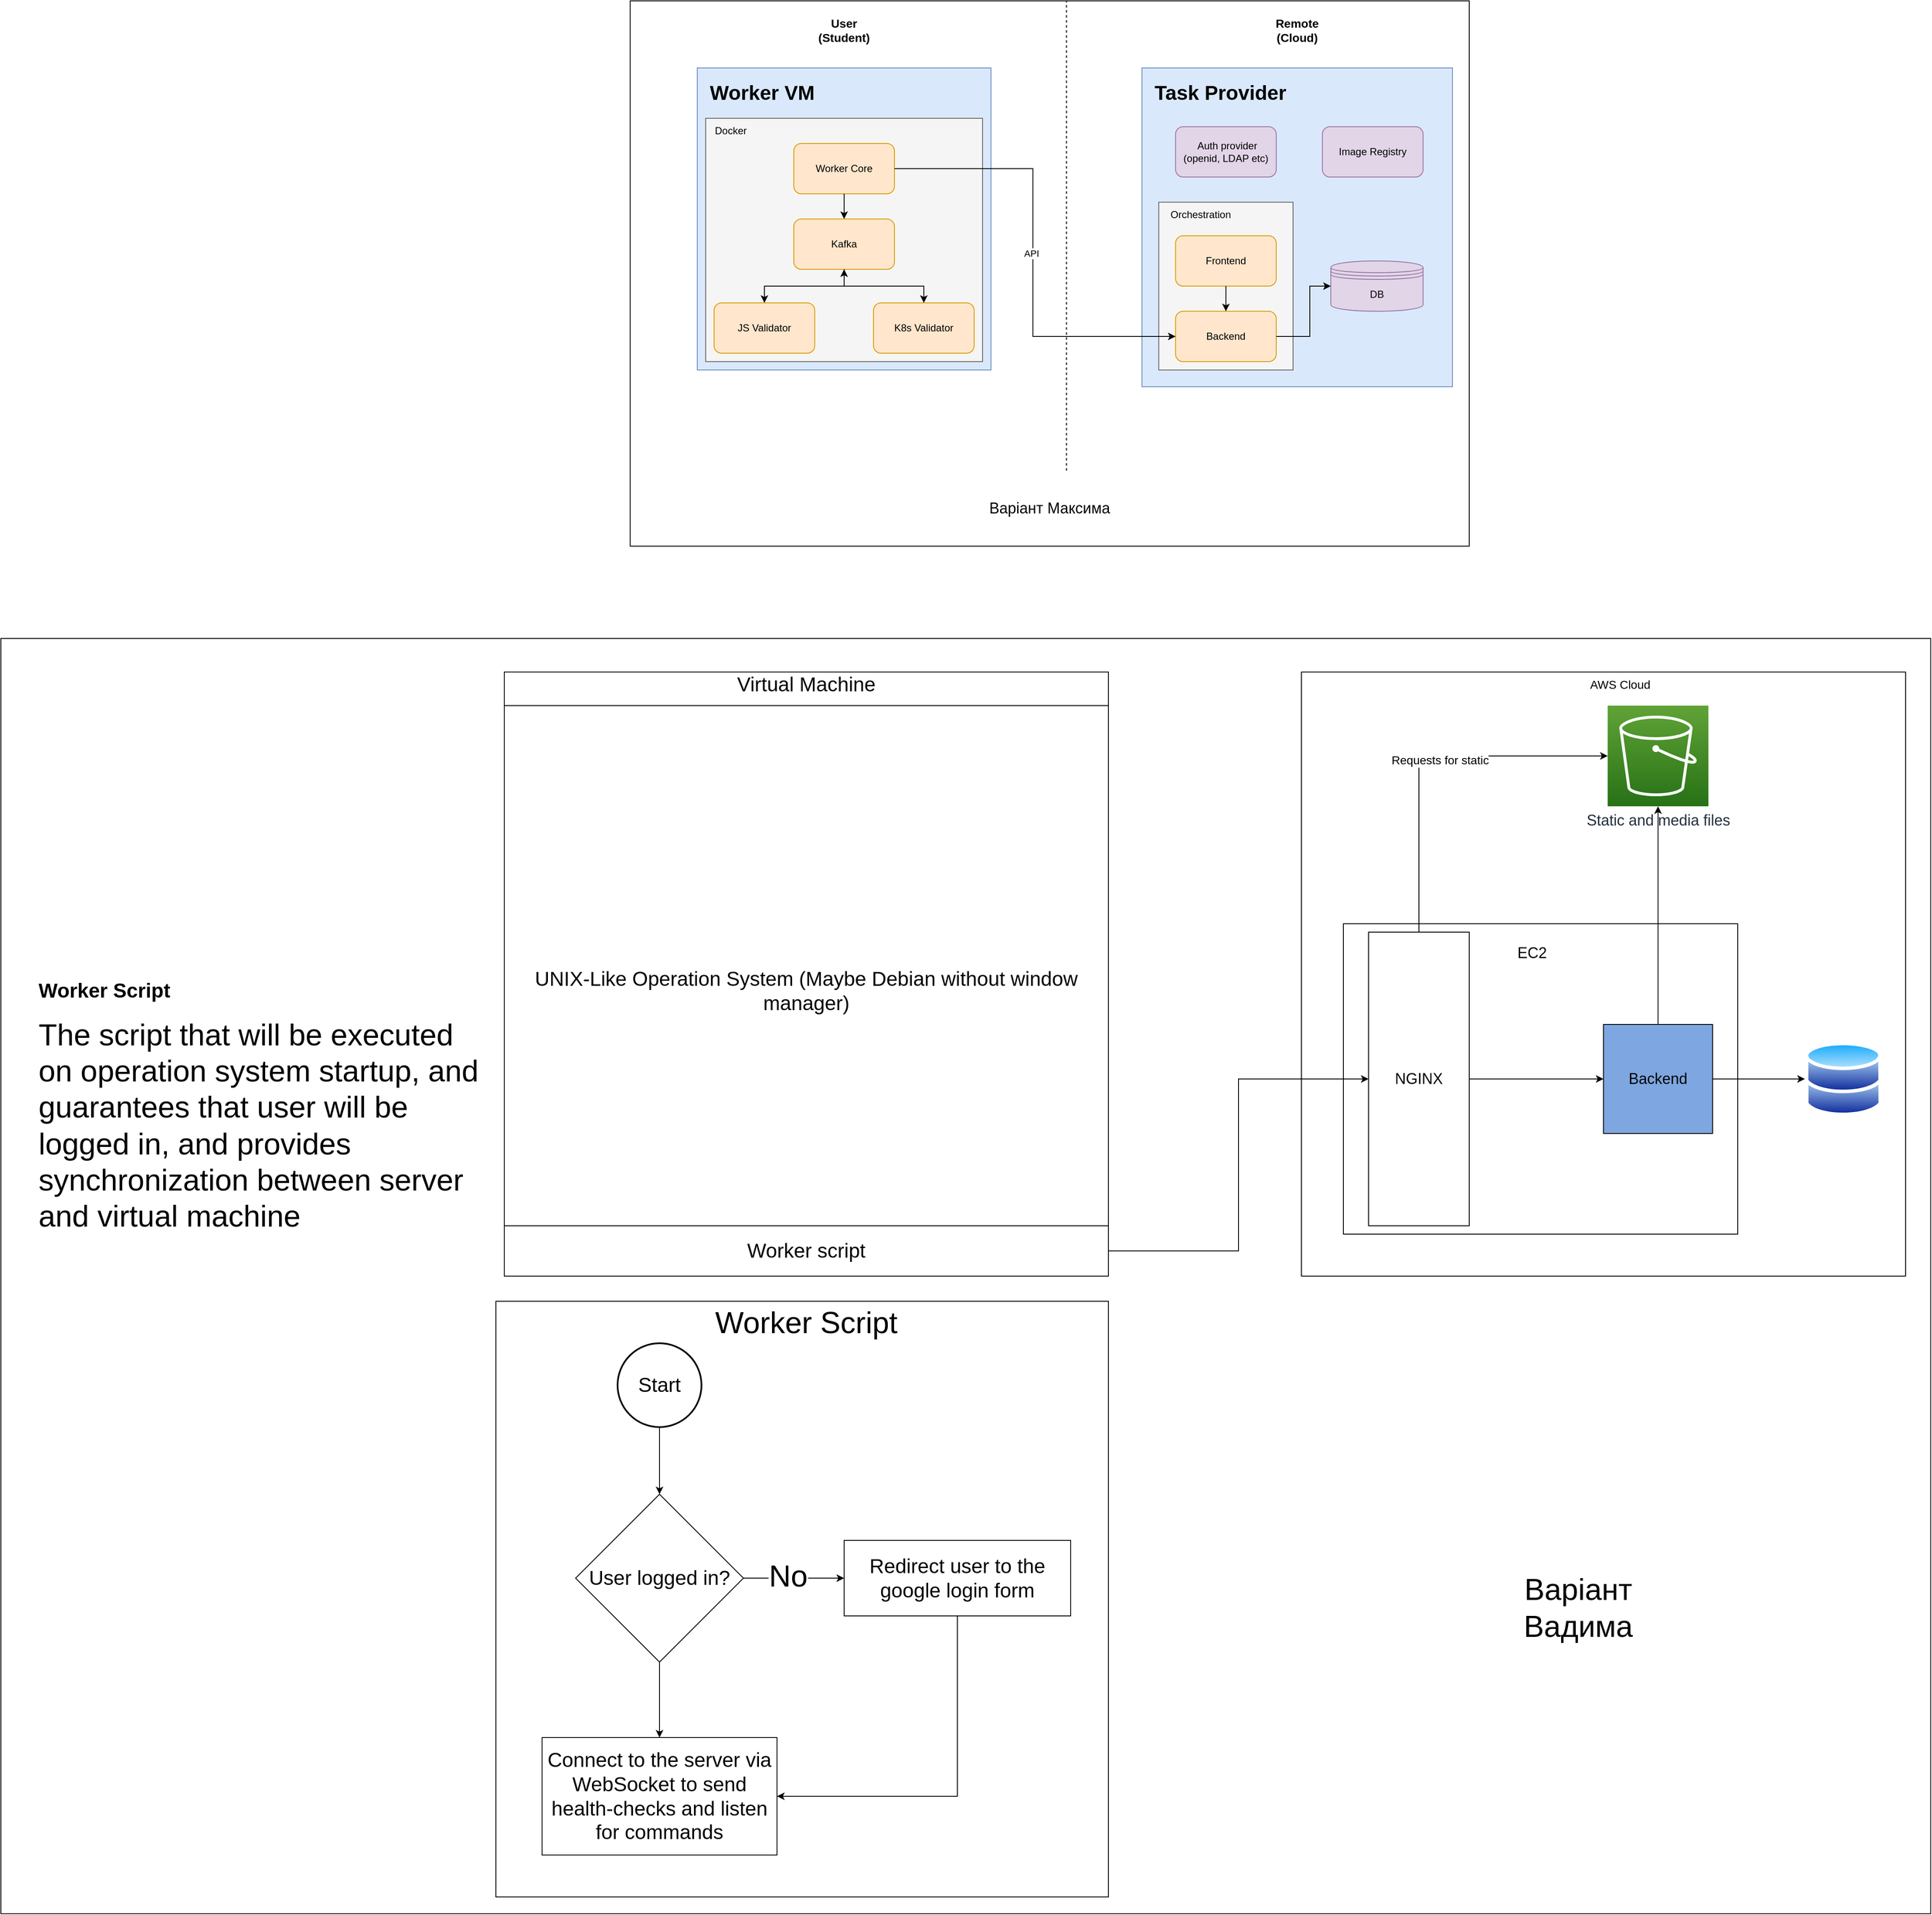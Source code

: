 <mxfile version="21.7.2" type="github">
  <diagram name="Page-1" id="TCFlb0Z1mi6UPEvj-5_t">
    <mxGraphModel dx="4707" dy="1850" grid="1" gridSize="10" guides="1" tooltips="1" connect="1" arrows="1" fold="1" page="1" pageScale="1" pageWidth="850" pageHeight="1100" math="0" shadow="0">
      <root>
        <mxCell id="0" />
        <mxCell id="1" parent="0" />
        <mxCell id="YYf3SweBKbypNQHZ10TC-45" value="" style="rounded=0;whiteSpace=wrap;html=1;" vertex="1" parent="1">
          <mxGeometry x="-750" y="760" width="2300" height="1520" as="geometry" />
        </mxCell>
        <mxCell id="YYf3SweBKbypNQHZ10TC-42" value="" style="rounded=0;whiteSpace=wrap;html=1;" vertex="1" parent="1">
          <mxGeometry x="-160" y="1550" width="730" height="710" as="geometry" />
        </mxCell>
        <mxCell id="YYf3SweBKbypNQHZ10TC-23" value="" style="whiteSpace=wrap;html=1;aspect=fixed;fillColor=none;" vertex="1" parent="1">
          <mxGeometry x="800" y="800" width="720" height="720" as="geometry" />
        </mxCell>
        <mxCell id="YYf3SweBKbypNQHZ10TC-6" value="" style="rounded=0;whiteSpace=wrap;html=1;" vertex="1" parent="1">
          <mxGeometry x="850" y="1100" width="470" height="370" as="geometry" />
        </mxCell>
        <mxCell id="YYf3SweBKbypNQHZ10TC-2" value="" style="rounded=0;whiteSpace=wrap;html=1;" vertex="1" parent="1">
          <mxGeometry width="1000" height="650" as="geometry" />
        </mxCell>
        <mxCell id="XsSXVbV6uCLgdwSrOo79-2" value="" style="rounded=0;whiteSpace=wrap;html=1;fillColor=#dae8fc;strokeColor=#6c8ebf;" parent="1" vertex="1">
          <mxGeometry x="80" y="80" width="350" height="360" as="geometry" />
        </mxCell>
        <mxCell id="XsSXVbV6uCLgdwSrOo79-5" value="&lt;h1&gt;Worker VM&lt;/h1&gt;" style="text;html=1;strokeColor=none;fillColor=none;spacing=5;spacingTop=-20;whiteSpace=wrap;overflow=hidden;rounded=0;" parent="1" vertex="1">
          <mxGeometry x="90" y="90" width="160" height="40" as="geometry" />
        </mxCell>
        <mxCell id="XsSXVbV6uCLgdwSrOo79-13" value="" style="rounded=0;whiteSpace=wrap;html=1;fillColor=#dae8fc;strokeColor=#6c8ebf;" parent="1" vertex="1">
          <mxGeometry x="610" y="80" width="370" height="380" as="geometry" />
        </mxCell>
        <mxCell id="XsSXVbV6uCLgdwSrOo79-14" value="&lt;h1&gt;Task Provider&lt;/h1&gt;" style="text;html=1;strokeColor=none;fillColor=none;spacing=5;spacingTop=-20;whiteSpace=wrap;overflow=hidden;rounded=0;" parent="1" vertex="1">
          <mxGeometry x="620" y="90" width="350" height="40" as="geometry" />
        </mxCell>
        <mxCell id="XsSXVbV6uCLgdwSrOo79-15" value="" style="endArrow=none;dashed=1;html=1;rounded=0;" parent="1" edge="1">
          <mxGeometry width="50" height="50" relative="1" as="geometry">
            <mxPoint x="520" y="560" as="sourcePoint" />
            <mxPoint x="520" as="targetPoint" />
          </mxGeometry>
        </mxCell>
        <mxCell id="XsSXVbV6uCLgdwSrOo79-17" value="&amp;nbsp;Auth provider&lt;br&gt;(openid,&amp;nbsp;LDAP etc)" style="rounded=1;whiteSpace=wrap;html=1;fillColor=#e1d5e7;strokeColor=#9673a6;" parent="1" vertex="1">
          <mxGeometry x="650" y="150" width="120" height="60" as="geometry" />
        </mxCell>
        <mxCell id="XsSXVbV6uCLgdwSrOo79-18" value="" style="group;fillColor=#f5f5f5;fontColor=#333333;strokeColor=#666666;" parent="1" vertex="1" connectable="0">
          <mxGeometry x="90" y="140" width="330" height="290" as="geometry" />
        </mxCell>
        <mxCell id="XsSXVbV6uCLgdwSrOo79-1" value="" style="rounded=0;whiteSpace=wrap;html=1;fillColor=#f5f5f5;strokeColor=#666666;fontColor=#333333;" parent="XsSXVbV6uCLgdwSrOo79-18" vertex="1">
          <mxGeometry width="330" height="290" as="geometry" />
        </mxCell>
        <mxCell id="XsSXVbV6uCLgdwSrOo79-3" value="Worker Core" style="rounded=1;whiteSpace=wrap;html=1;fillColor=#ffe6cc;strokeColor=#d79b00;" parent="XsSXVbV6uCLgdwSrOo79-18" vertex="1">
          <mxGeometry x="105" y="30" width="120" height="60" as="geometry" />
        </mxCell>
        <mxCell id="XsSXVbV6uCLgdwSrOo79-6" value="Docker" style="text;html=1;strokeColor=none;fillColor=none;align=center;verticalAlign=middle;whiteSpace=wrap;rounded=0;" parent="XsSXVbV6uCLgdwSrOo79-18" vertex="1">
          <mxGeometry width="60" height="30" as="geometry" />
        </mxCell>
        <mxCell id="XsSXVbV6uCLgdwSrOo79-7" value="JS Validator" style="rounded=1;whiteSpace=wrap;html=1;fillColor=#ffe6cc;strokeColor=#d79b00;" parent="XsSXVbV6uCLgdwSrOo79-18" vertex="1">
          <mxGeometry x="10" y="220" width="120" height="60" as="geometry" />
        </mxCell>
        <mxCell id="XsSXVbV6uCLgdwSrOo79-8" value="K8s Validator" style="rounded=1;whiteSpace=wrap;html=1;fillColor=#ffe6cc;strokeColor=#d79b00;" parent="XsSXVbV6uCLgdwSrOo79-18" vertex="1">
          <mxGeometry x="200" y="220" width="120" height="60" as="geometry" />
        </mxCell>
        <mxCell id="XsSXVbV6uCLgdwSrOo79-9" value="Kafka" style="rounded=1;whiteSpace=wrap;html=1;fillColor=#ffe6cc;strokeColor=#d79b00;" parent="XsSXVbV6uCLgdwSrOo79-18" vertex="1">
          <mxGeometry x="105" y="120" width="120" height="60" as="geometry" />
        </mxCell>
        <mxCell id="XsSXVbV6uCLgdwSrOo79-10" style="edgeStyle=orthogonalEdgeStyle;rounded=0;orthogonalLoop=1;jettySize=auto;html=1;exitX=0.5;exitY=1;exitDx=0;exitDy=0;entryX=0.5;entryY=0;entryDx=0;entryDy=0;" parent="XsSXVbV6uCLgdwSrOo79-18" source="XsSXVbV6uCLgdwSrOo79-3" target="XsSXVbV6uCLgdwSrOo79-9" edge="1">
          <mxGeometry relative="1" as="geometry" />
        </mxCell>
        <mxCell id="XsSXVbV6uCLgdwSrOo79-11" style="edgeStyle=orthogonalEdgeStyle;rounded=0;orthogonalLoop=1;jettySize=auto;html=1;exitX=0.5;exitY=1;exitDx=0;exitDy=0;" parent="XsSXVbV6uCLgdwSrOo79-18" source="XsSXVbV6uCLgdwSrOo79-9" target="XsSXVbV6uCLgdwSrOo79-8" edge="1">
          <mxGeometry relative="1" as="geometry" />
        </mxCell>
        <mxCell id="XsSXVbV6uCLgdwSrOo79-12" style="edgeStyle=orthogonalEdgeStyle;rounded=0;orthogonalLoop=1;jettySize=auto;html=1;exitX=0.5;exitY=1;exitDx=0;exitDy=0;startArrow=classic;startFill=1;" parent="XsSXVbV6uCLgdwSrOo79-18" source="XsSXVbV6uCLgdwSrOo79-9" target="XsSXVbV6uCLgdwSrOo79-7" edge="1">
          <mxGeometry relative="1" as="geometry" />
        </mxCell>
        <mxCell id="XsSXVbV6uCLgdwSrOo79-21" value="DB" style="shape=datastore;whiteSpace=wrap;html=1;fillColor=#e1d5e7;strokeColor=#9673a6;" parent="1" vertex="1">
          <mxGeometry x="835" y="310" width="110" height="60" as="geometry" />
        </mxCell>
        <mxCell id="XsSXVbV6uCLgdwSrOo79-36" value="" style="group;fillColor=#f5f5f5;fontColor=#333333;strokeColor=#666666;" parent="1" vertex="1" connectable="0">
          <mxGeometry x="630" y="240" width="160" height="200" as="geometry" />
        </mxCell>
        <mxCell id="XsSXVbV6uCLgdwSrOo79-23" value="" style="rounded=0;whiteSpace=wrap;html=1;fillColor=#f5f5f5;strokeColor=#666666;fontColor=#333333;" parent="XsSXVbV6uCLgdwSrOo79-36" vertex="1">
          <mxGeometry width="160" height="200" as="geometry" />
        </mxCell>
        <mxCell id="XsSXVbV6uCLgdwSrOo79-24" value="Frontend" style="rounded=1;whiteSpace=wrap;html=1;fillColor=#ffe6cc;strokeColor=#d79b00;" parent="XsSXVbV6uCLgdwSrOo79-36" vertex="1">
          <mxGeometry x="20" y="40" width="120" height="60" as="geometry" />
        </mxCell>
        <mxCell id="XsSXVbV6uCLgdwSrOo79-25" value="Orchestration" style="text;html=1;strokeColor=none;fillColor=none;align=center;verticalAlign=middle;whiteSpace=wrap;rounded=0;" parent="XsSXVbV6uCLgdwSrOo79-36" vertex="1">
          <mxGeometry width="100" height="30" as="geometry" />
        </mxCell>
        <mxCell id="XsSXVbV6uCLgdwSrOo79-32" value="Backend" style="rounded=1;whiteSpace=wrap;html=1;fillColor=#ffe6cc;strokeColor=#d79b00;" parent="XsSXVbV6uCLgdwSrOo79-36" vertex="1">
          <mxGeometry x="20" y="130" width="120" height="60" as="geometry" />
        </mxCell>
        <mxCell id="XsSXVbV6uCLgdwSrOo79-33" style="edgeStyle=orthogonalEdgeStyle;rounded=0;orthogonalLoop=1;jettySize=auto;html=1;entryX=0.5;entryY=0;entryDx=0;entryDy=0;" parent="XsSXVbV6uCLgdwSrOo79-36" source="XsSXVbV6uCLgdwSrOo79-24" target="XsSXVbV6uCLgdwSrOo79-32" edge="1">
          <mxGeometry relative="1" as="geometry" />
        </mxCell>
        <mxCell id="XsSXVbV6uCLgdwSrOo79-37" value="Image Registry" style="rounded=1;whiteSpace=wrap;html=1;fillColor=#e1d5e7;strokeColor=#9673a6;" parent="1" vertex="1">
          <mxGeometry x="825" y="150" width="120" height="60" as="geometry" />
        </mxCell>
        <mxCell id="XsSXVbV6uCLgdwSrOo79-38" style="edgeStyle=orthogonalEdgeStyle;rounded=0;orthogonalLoop=1;jettySize=auto;html=1;exitX=0.5;exitY=1;exitDx=0;exitDy=0;" parent="1" source="XsSXVbV6uCLgdwSrOo79-13" target="XsSXVbV6uCLgdwSrOo79-13" edge="1">
          <mxGeometry relative="1" as="geometry" />
        </mxCell>
        <mxCell id="XsSXVbV6uCLgdwSrOo79-39" style="edgeStyle=orthogonalEdgeStyle;rounded=0;orthogonalLoop=1;jettySize=auto;html=1;exitX=1;exitY=0.5;exitDx=0;exitDy=0;" parent="1" source="XsSXVbV6uCLgdwSrOo79-32" target="XsSXVbV6uCLgdwSrOo79-21" edge="1">
          <mxGeometry relative="1" as="geometry">
            <Array as="points">
              <mxPoint x="810" y="400" />
              <mxPoint x="810" y="340" />
            </Array>
          </mxGeometry>
        </mxCell>
        <mxCell id="XsSXVbV6uCLgdwSrOo79-40" value="&lt;font style=&quot;font-size: 14px;&quot;&gt;&lt;b&gt;User&lt;br&gt;(Student)&lt;/b&gt;&lt;/font&gt;" style="text;html=1;strokeColor=none;fillColor=none;align=center;verticalAlign=middle;whiteSpace=wrap;rounded=0;" parent="1" vertex="1">
          <mxGeometry x="225" y="20" width="60" height="30" as="geometry" />
        </mxCell>
        <mxCell id="XsSXVbV6uCLgdwSrOo79-41" value="&lt;font style=&quot;font-size: 14px;&quot;&gt;&lt;b&gt;Remote (Cloud)&lt;/b&gt;&lt;/font&gt;" style="text;html=1;strokeColor=none;fillColor=none;align=center;verticalAlign=middle;whiteSpace=wrap;rounded=0;" parent="1" vertex="1">
          <mxGeometry x="765" y="20" width="60" height="30" as="geometry" />
        </mxCell>
        <mxCell id="XsSXVbV6uCLgdwSrOo79-42" style="edgeStyle=orthogonalEdgeStyle;rounded=0;orthogonalLoop=1;jettySize=auto;html=1;exitX=1;exitY=0.5;exitDx=0;exitDy=0;entryX=0;entryY=0.5;entryDx=0;entryDy=0;" parent="1" source="XsSXVbV6uCLgdwSrOo79-3" target="XsSXVbV6uCLgdwSrOo79-32" edge="1">
          <mxGeometry relative="1" as="geometry">
            <Array as="points">
              <mxPoint x="480" y="200" />
              <mxPoint x="480" y="400" />
            </Array>
          </mxGeometry>
        </mxCell>
        <mxCell id="XsSXVbV6uCLgdwSrOo79-43" value="API" style="edgeLabel;html=1;align=center;verticalAlign=middle;resizable=0;points=[];" parent="XsSXVbV6uCLgdwSrOo79-42" vertex="1" connectable="0">
          <mxGeometry x="-0.005" y="-2" relative="1" as="geometry">
            <mxPoint as="offset" />
          </mxGeometry>
        </mxCell>
        <mxCell id="YYf3SweBKbypNQHZ10TC-3" value="&lt;font style=&quot;font-size: 18px;&quot;&gt;Варіант Максима&lt;/font&gt;" style="text;html=1;strokeColor=none;fillColor=none;align=center;verticalAlign=middle;whiteSpace=wrap;rounded=0;" vertex="1" parent="1">
          <mxGeometry x="415" y="590" width="170" height="30" as="geometry" />
        </mxCell>
        <mxCell id="YYf3SweBKbypNQHZ10TC-16" style="edgeStyle=orthogonalEdgeStyle;rounded=0;orthogonalLoop=1;jettySize=auto;html=1;exitX=1;exitY=0.5;exitDx=0;exitDy=0;entryX=0;entryY=0.5;entryDx=0;entryDy=0;" edge="1" parent="1" source="YYf3SweBKbypNQHZ10TC-4" target="YYf3SweBKbypNQHZ10TC-14">
          <mxGeometry relative="1" as="geometry" />
        </mxCell>
        <mxCell id="YYf3SweBKbypNQHZ10TC-22" style="edgeStyle=orthogonalEdgeStyle;rounded=0;orthogonalLoop=1;jettySize=auto;html=1;exitX=0.5;exitY=0;exitDx=0;exitDy=0;entryX=0.5;entryY=1;entryDx=0;entryDy=0;entryPerimeter=0;" edge="1" parent="1" source="YYf3SweBKbypNQHZ10TC-4" target="YYf3SweBKbypNQHZ10TC-18">
          <mxGeometry relative="1" as="geometry" />
        </mxCell>
        <mxCell id="YYf3SweBKbypNQHZ10TC-4" value="&lt;font style=&quot;font-size: 18px;&quot;&gt;Backend&lt;/font&gt;" style="whiteSpace=wrap;html=1;aspect=fixed;fillColor=#7EA6E0;" vertex="1" parent="1">
          <mxGeometry x="1160" y="1220" width="130" height="130" as="geometry" />
        </mxCell>
        <mxCell id="YYf3SweBKbypNQHZ10TC-7" value="&lt;font style=&quot;font-size: 18px;&quot;&gt;EC2&lt;/font&gt;" style="text;html=1;strokeColor=none;fillColor=none;align=center;verticalAlign=middle;whiteSpace=wrap;rounded=0;" vertex="1" parent="1">
          <mxGeometry x="1045" y="1120" width="60" height="30" as="geometry" />
        </mxCell>
        <mxCell id="YYf3SweBKbypNQHZ10TC-17" style="edgeStyle=orthogonalEdgeStyle;rounded=0;orthogonalLoop=1;jettySize=auto;html=1;exitX=1;exitY=0.5;exitDx=0;exitDy=0;entryX=0;entryY=0.5;entryDx=0;entryDy=0;" edge="1" parent="1" source="YYf3SweBKbypNQHZ10TC-8" target="YYf3SweBKbypNQHZ10TC-4">
          <mxGeometry relative="1" as="geometry" />
        </mxCell>
        <mxCell id="YYf3SweBKbypNQHZ10TC-20" style="edgeStyle=orthogonalEdgeStyle;rounded=0;orthogonalLoop=1;jettySize=auto;html=1;exitX=0.5;exitY=0;exitDx=0;exitDy=0;entryX=0;entryY=0.5;entryDx=0;entryDy=0;entryPerimeter=0;" edge="1" parent="1" source="YYf3SweBKbypNQHZ10TC-8" target="YYf3SweBKbypNQHZ10TC-18">
          <mxGeometry relative="1" as="geometry" />
        </mxCell>
        <mxCell id="YYf3SweBKbypNQHZ10TC-21" value="&lt;font style=&quot;font-size: 14px;&quot;&gt;Requests for static&lt;/font&gt;" style="edgeLabel;html=1;align=center;verticalAlign=middle;resizable=0;points=[];" vertex="1" connectable="0" parent="YYf3SweBKbypNQHZ10TC-20">
          <mxGeometry x="0.081" y="-5" relative="1" as="geometry">
            <mxPoint as="offset" />
          </mxGeometry>
        </mxCell>
        <mxCell id="YYf3SweBKbypNQHZ10TC-8" value="&lt;font style=&quot;font-size: 18px;&quot;&gt;NGINX&lt;/font&gt;" style="rounded=0;whiteSpace=wrap;html=1;" vertex="1" parent="1">
          <mxGeometry x="880" y="1110" width="120" height="350" as="geometry" />
        </mxCell>
        <mxCell id="YYf3SweBKbypNQHZ10TC-14" value="" style="image;aspect=fixed;perimeter=ellipsePerimeter;html=1;align=center;shadow=0;dashed=0;spacingTop=3;image=img/lib/active_directory/databases.svg;" vertex="1" parent="1">
          <mxGeometry x="1400" y="1240" width="91.84" height="90" as="geometry" />
        </mxCell>
        <mxCell id="YYf3SweBKbypNQHZ10TC-18" value="&lt;font style=&quot;font-size: 18px;&quot;&gt;Static and media files&lt;/font&gt;" style="sketch=0;points=[[0,0,0],[0.25,0,0],[0.5,0,0],[0.75,0,0],[1,0,0],[0,1,0],[0.25,1,0],[0.5,1,0],[0.75,1,0],[1,1,0],[0,0.25,0],[0,0.5,0],[0,0.75,0],[1,0.25,0],[1,0.5,0],[1,0.75,0]];outlineConnect=0;fontColor=#232F3E;gradientColor=#60A337;gradientDirection=north;fillColor=#277116;strokeColor=#ffffff;dashed=0;verticalLabelPosition=bottom;verticalAlign=top;align=center;html=1;fontSize=12;fontStyle=0;aspect=fixed;shape=mxgraph.aws4.resourceIcon;resIcon=mxgraph.aws4.s3;" vertex="1" parent="1">
          <mxGeometry x="1165" y="840" width="120" height="120" as="geometry" />
        </mxCell>
        <mxCell id="YYf3SweBKbypNQHZ10TC-24" value="&lt;font style=&quot;font-size: 14px;&quot;&gt;AWS Cloud&lt;br&gt;&lt;/font&gt;" style="text;html=1;strokeColor=none;fillColor=none;align=center;verticalAlign=middle;whiteSpace=wrap;rounded=0;" vertex="1" parent="1">
          <mxGeometry x="1130" y="800" width="100" height="30" as="geometry" />
        </mxCell>
        <mxCell id="YYf3SweBKbypNQHZ10TC-25" value="" style="whiteSpace=wrap;html=1;aspect=fixed;fillColor=none;" vertex="1" parent="1">
          <mxGeometry x="-150" y="800" width="720" height="720" as="geometry" />
        </mxCell>
        <mxCell id="YYf3SweBKbypNQHZ10TC-26" value="&lt;font style=&quot;font-size: 24px;&quot;&gt;Virtual Machine&lt;/font&gt;" style="text;html=1;strokeColor=none;fillColor=none;align=center;verticalAlign=middle;whiteSpace=wrap;rounded=0;" vertex="1" parent="1">
          <mxGeometry x="115" y="800" width="190" height="30" as="geometry" />
        </mxCell>
        <mxCell id="YYf3SweBKbypNQHZ10TC-27" value="&lt;font style=&quot;font-size: 24px;&quot;&gt;UNIX-Like Operation System (Maybe Debian without window manager)&lt;/font&gt;" style="rounded=0;whiteSpace=wrap;html=1;" vertex="1" parent="1">
          <mxGeometry x="-150" y="840" width="720" height="680" as="geometry" />
        </mxCell>
        <mxCell id="YYf3SweBKbypNQHZ10TC-30" style="edgeStyle=orthogonalEdgeStyle;rounded=0;orthogonalLoop=1;jettySize=auto;html=1;exitX=1;exitY=0.5;exitDx=0;exitDy=0;" edge="1" parent="1" source="YYf3SweBKbypNQHZ10TC-29" target="YYf3SweBKbypNQHZ10TC-8">
          <mxGeometry relative="1" as="geometry" />
        </mxCell>
        <mxCell id="YYf3SweBKbypNQHZ10TC-29" value="&lt;font style=&quot;font-size: 24px;&quot;&gt;Worker script&lt;/font&gt;" style="rounded=0;whiteSpace=wrap;html=1;" vertex="1" parent="1">
          <mxGeometry x="-150" y="1460" width="720" height="60" as="geometry" />
        </mxCell>
        <mxCell id="YYf3SweBKbypNQHZ10TC-31" value="&lt;h1&gt;&lt;font style=&quot;font-size: 24px;&quot;&gt;Worker Script&lt;/font&gt;&lt;/h1&gt;&lt;div&gt;&lt;font style=&quot;font-size: 36px;&quot;&gt;The script that will be executed on operation system startup, and guarantees that user will be logged in, and provides synchronization between server and virtual machine&amp;nbsp;&lt;/font&gt;&lt;/div&gt;" style="text;html=1;strokeColor=none;fillColor=none;spacing=5;spacingTop=-20;whiteSpace=wrap;overflow=hidden;rounded=0;" vertex="1" parent="1">
          <mxGeometry x="-710" y="1160" width="550" height="360" as="geometry" />
        </mxCell>
        <mxCell id="YYf3SweBKbypNQHZ10TC-35" style="edgeStyle=orthogonalEdgeStyle;rounded=0;orthogonalLoop=1;jettySize=auto;html=1;exitX=0.5;exitY=1;exitDx=0;exitDy=0;exitPerimeter=0;entryX=0.5;entryY=0;entryDx=0;entryDy=0;" edge="1" parent="1" source="YYf3SweBKbypNQHZ10TC-33" target="YYf3SweBKbypNQHZ10TC-34">
          <mxGeometry relative="1" as="geometry" />
        </mxCell>
        <mxCell id="YYf3SweBKbypNQHZ10TC-33" value="&lt;font style=&quot;font-size: 24px;&quot;&gt;Start&lt;/font&gt;" style="strokeWidth=2;html=1;shape=mxgraph.flowchart.start_2;whiteSpace=wrap;" vertex="1" parent="1">
          <mxGeometry x="-15" y="1600" width="100" height="100" as="geometry" />
        </mxCell>
        <mxCell id="YYf3SweBKbypNQHZ10TC-37" style="edgeStyle=orthogonalEdgeStyle;rounded=0;orthogonalLoop=1;jettySize=auto;html=1;exitX=1;exitY=0.5;exitDx=0;exitDy=0;entryX=0;entryY=0.5;entryDx=0;entryDy=0;" edge="1" parent="1" source="YYf3SweBKbypNQHZ10TC-34" target="YYf3SweBKbypNQHZ10TC-36">
          <mxGeometry relative="1" as="geometry" />
        </mxCell>
        <mxCell id="YYf3SweBKbypNQHZ10TC-38" value="&lt;font style=&quot;font-size: 36px;&quot;&gt;No&lt;/font&gt;" style="edgeLabel;html=1;align=center;verticalAlign=middle;resizable=0;points=[];" vertex="1" connectable="0" parent="YYf3SweBKbypNQHZ10TC-37">
          <mxGeometry x="-0.117" y="3" relative="1" as="geometry">
            <mxPoint as="offset" />
          </mxGeometry>
        </mxCell>
        <mxCell id="YYf3SweBKbypNQHZ10TC-40" style="edgeStyle=orthogonalEdgeStyle;rounded=0;orthogonalLoop=1;jettySize=auto;html=1;exitX=0.5;exitY=1;exitDx=0;exitDy=0;entryX=0.5;entryY=0;entryDx=0;entryDy=0;" edge="1" parent="1" source="YYf3SweBKbypNQHZ10TC-34" target="YYf3SweBKbypNQHZ10TC-39">
          <mxGeometry relative="1" as="geometry" />
        </mxCell>
        <mxCell id="YYf3SweBKbypNQHZ10TC-34" value="&lt;font style=&quot;font-size: 24px;&quot;&gt;User logged in?&lt;/font&gt;" style="rhombus;whiteSpace=wrap;html=1;" vertex="1" parent="1">
          <mxGeometry x="-65" y="1780" width="200" height="200" as="geometry" />
        </mxCell>
        <mxCell id="YYf3SweBKbypNQHZ10TC-41" style="edgeStyle=orthogonalEdgeStyle;rounded=0;orthogonalLoop=1;jettySize=auto;html=1;exitX=0.5;exitY=1;exitDx=0;exitDy=0;entryX=1;entryY=0.5;entryDx=0;entryDy=0;" edge="1" parent="1" source="YYf3SweBKbypNQHZ10TC-36" target="YYf3SweBKbypNQHZ10TC-39">
          <mxGeometry relative="1" as="geometry" />
        </mxCell>
        <mxCell id="YYf3SweBKbypNQHZ10TC-36" value="&lt;font style=&quot;font-size: 24px;&quot;&gt;Redirect user to the google login form&lt;/font&gt;" style="rounded=0;whiteSpace=wrap;html=1;" vertex="1" parent="1">
          <mxGeometry x="255" y="1835" width="270" height="90" as="geometry" />
        </mxCell>
        <mxCell id="YYf3SweBKbypNQHZ10TC-39" value="&lt;font style=&quot;font-size: 24px;&quot;&gt;Connect to the server via WebSocket to send health-checks and listen for commands&lt;/font&gt;" style="rounded=0;whiteSpace=wrap;html=1;" vertex="1" parent="1">
          <mxGeometry x="-105" y="2070" width="280" height="140" as="geometry" />
        </mxCell>
        <mxCell id="YYf3SweBKbypNQHZ10TC-43" value="&lt;font style=&quot;font-size: 36px;&quot;&gt;Worker Script&lt;/font&gt;" style="text;html=1;strokeColor=none;fillColor=none;align=center;verticalAlign=middle;whiteSpace=wrap;rounded=0;" vertex="1" parent="1">
          <mxGeometry x="70" y="1560" width="280" height="30" as="geometry" />
        </mxCell>
        <mxCell id="YYf3SweBKbypNQHZ10TC-46" value="&lt;font style=&quot;font-size: 36px;&quot;&gt;Варіант Вадима&lt;/font&gt;" style="text;html=1;strokeColor=none;fillColor=none;align=center;verticalAlign=middle;whiteSpace=wrap;rounded=0;" vertex="1" parent="1">
          <mxGeometry x="1000" y="1860" width="260" height="110" as="geometry" />
        </mxCell>
      </root>
    </mxGraphModel>
  </diagram>
</mxfile>
